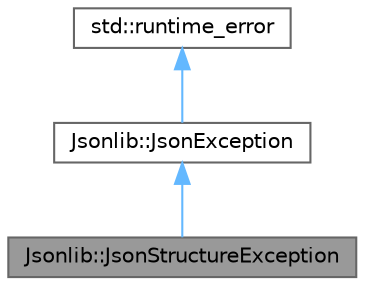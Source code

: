 digraph "Jsonlib::JsonStructureException"
{
 // LATEX_PDF_SIZE
  bgcolor="transparent";
  edge [fontname=Helvetica,fontsize=10,labelfontname=Helvetica,labelfontsize=10];
  node [fontname=Helvetica,fontsize=10,shape=box,height=0.2,width=0.4];
  Node1 [id="Node000001",label="Jsonlib::JsonStructureException",height=0.2,width=0.4,color="gray40", fillcolor="grey60", style="filled", fontcolor="black",tooltip="Json结构错误异常类"];
  Node2 -> Node1 [id="edge1_Node000001_Node000002",dir="back",color="steelblue1",style="solid",tooltip=" "];
  Node2 [id="Node000002",label="Jsonlib::JsonException",height=0.2,width=0.4,color="gray40", fillcolor="white", style="filled",URL="$class_jsonlib_1_1_json_exception.html",tooltip="Json专用异常基类类"];
  Node3 -> Node2 [id="edge2_Node000002_Node000003",dir="back",color="steelblue1",style="solid",tooltip=" "];
  Node3 [id="Node000003",label="std::runtime_error",height=0.2,width=0.4,color="gray40", fillcolor="white", style="filled",tooltip=" "];
}
